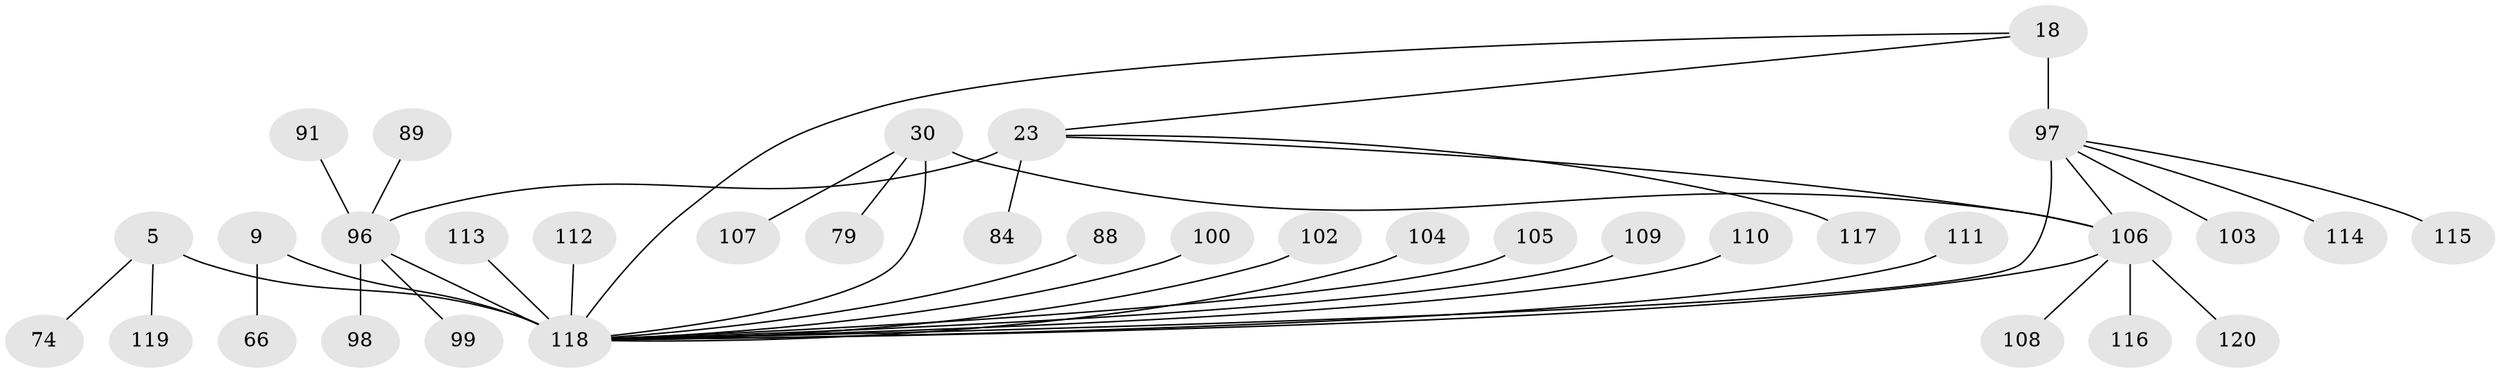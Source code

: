 // original degree distribution, {14: 0.016666666666666666, 9: 0.05, 5: 0.025, 13: 0.008333333333333333, 7: 0.058333333333333334, 8: 0.041666666666666664, 11: 0.025, 10: 0.016666666666666666, 6: 0.008333333333333333, 1: 0.6166666666666667, 2: 0.13333333333333333}
// Generated by graph-tools (version 1.1) at 2025/57/03/04/25 21:57:32]
// undirected, 36 vertices, 40 edges
graph export_dot {
graph [start="1"]
  node [color=gray90,style=filled];
  5 [super="+3"];
  9 [super="+7"];
  18 [super="+13+14"];
  23 [super="+22"];
  30 [super="+29"];
  66;
  74;
  79;
  84;
  88;
  89;
  91;
  96 [super="+24+38+61+65+69+72+77+80"];
  97 [super="+49+75+78+94"];
  98 [super="+71"];
  99;
  100;
  102;
  103;
  104;
  105;
  106 [super="+101"];
  107;
  108;
  109;
  110;
  111;
  112 [super="+46"];
  113;
  114;
  115;
  116;
  117;
  118 [super="+59+11+37+43+12+57+64+62+67+68+87+93+92"];
  119;
  120;
  5 -- 74;
  5 -- 119;
  5 -- 118 [weight=8];
  9 -- 66;
  9 -- 118 [weight=9];
  18 -- 23;
  18 -- 118 [weight=3];
  18 -- 97 [weight=9];
  23 -- 117;
  23 -- 84;
  23 -- 96 [weight=8];
  23 -- 106;
  30 -- 107;
  30 -- 79;
  30 -- 118;
  30 -- 106 [weight=8];
  88 -- 118;
  89 -- 96;
  91 -- 96;
  96 -- 98;
  96 -- 99;
  96 -- 118 [weight=2];
  97 -- 103;
  97 -- 114;
  97 -- 115;
  97 -- 118 [weight=2];
  97 -- 106;
  100 -- 118;
  102 -- 118;
  104 -- 118;
  105 -- 118;
  106 -- 108;
  106 -- 116;
  106 -- 118 [weight=4];
  106 -- 120;
  109 -- 118;
  110 -- 118;
  111 -- 118;
  112 -- 118;
  113 -- 118;
}

